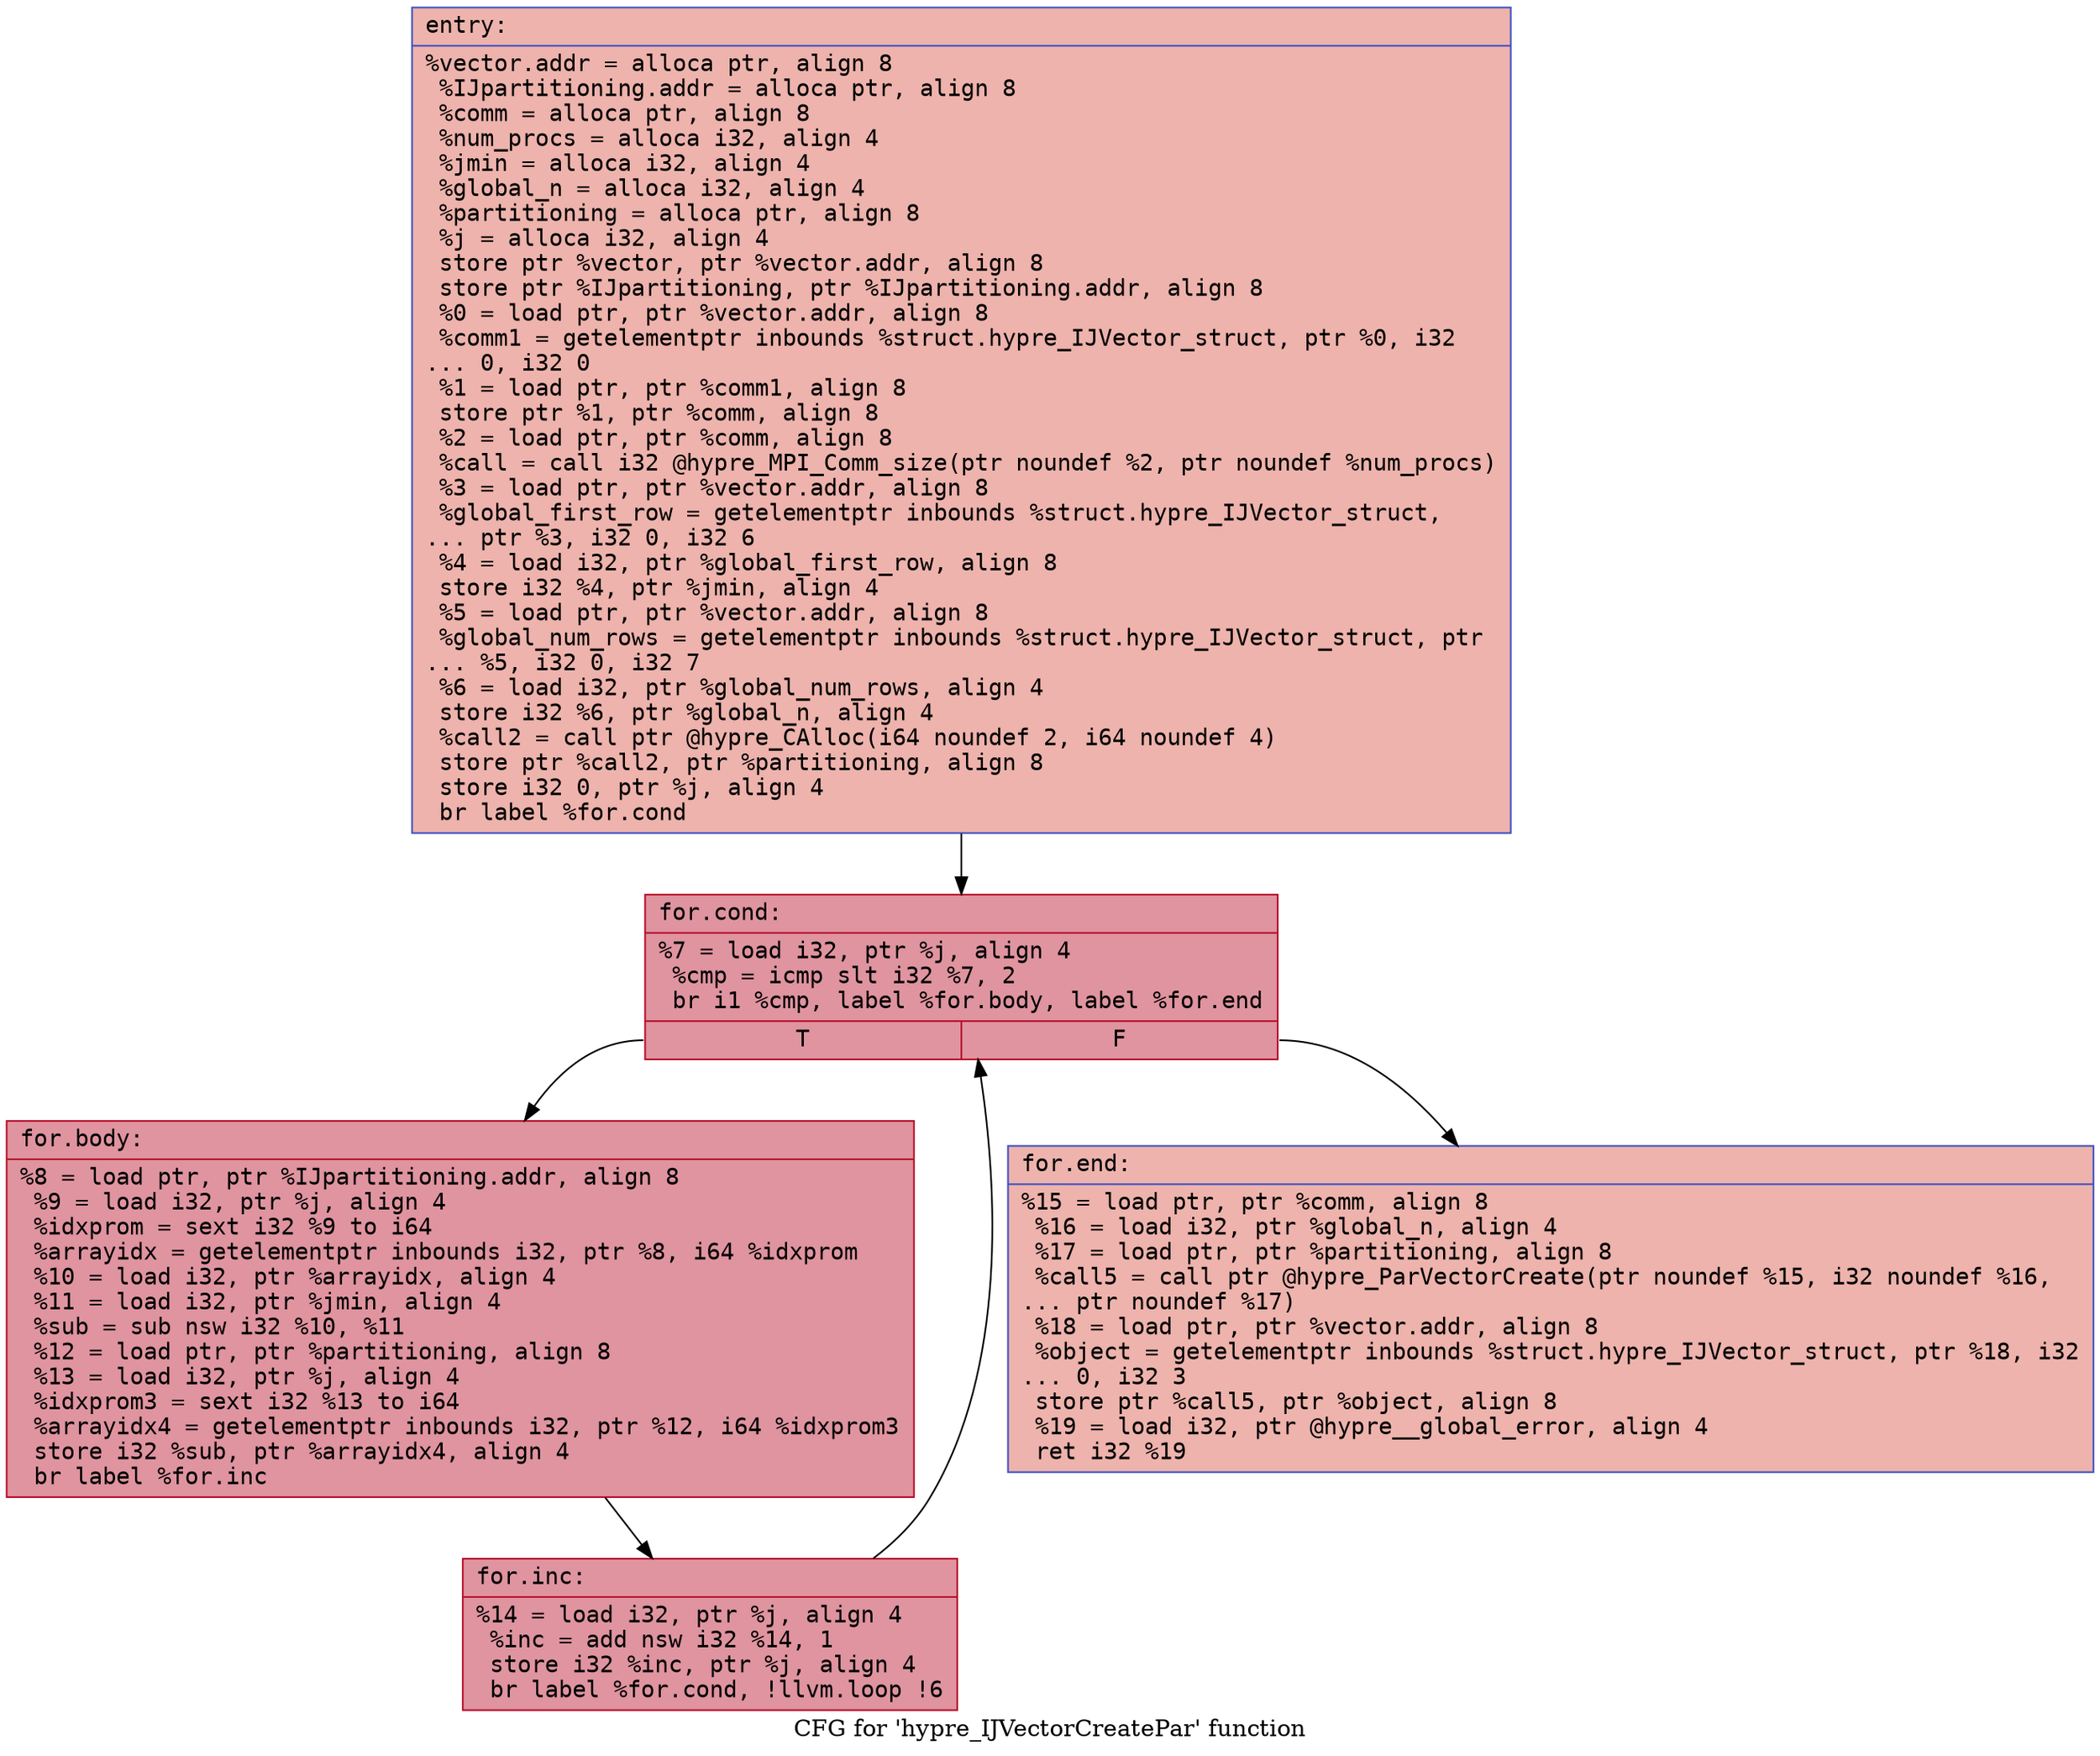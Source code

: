 digraph "CFG for 'hypre_IJVectorCreatePar' function" {
	label="CFG for 'hypre_IJVectorCreatePar' function";

	Node0x563aadd342d0 [shape=record,color="#3d50c3ff", style=filled, fillcolor="#d6524470" fontname="Courier",label="{entry:\l|  %vector.addr = alloca ptr, align 8\l  %IJpartitioning.addr = alloca ptr, align 8\l  %comm = alloca ptr, align 8\l  %num_procs = alloca i32, align 4\l  %jmin = alloca i32, align 4\l  %global_n = alloca i32, align 4\l  %partitioning = alloca ptr, align 8\l  %j = alloca i32, align 4\l  store ptr %vector, ptr %vector.addr, align 8\l  store ptr %IJpartitioning, ptr %IJpartitioning.addr, align 8\l  %0 = load ptr, ptr %vector.addr, align 8\l  %comm1 = getelementptr inbounds %struct.hypre_IJVector_struct, ptr %0, i32\l... 0, i32 0\l  %1 = load ptr, ptr %comm1, align 8\l  store ptr %1, ptr %comm, align 8\l  %2 = load ptr, ptr %comm, align 8\l  %call = call i32 @hypre_MPI_Comm_size(ptr noundef %2, ptr noundef %num_procs)\l  %3 = load ptr, ptr %vector.addr, align 8\l  %global_first_row = getelementptr inbounds %struct.hypre_IJVector_struct,\l... ptr %3, i32 0, i32 6\l  %4 = load i32, ptr %global_first_row, align 8\l  store i32 %4, ptr %jmin, align 4\l  %5 = load ptr, ptr %vector.addr, align 8\l  %global_num_rows = getelementptr inbounds %struct.hypre_IJVector_struct, ptr\l... %5, i32 0, i32 7\l  %6 = load i32, ptr %global_num_rows, align 4\l  store i32 %6, ptr %global_n, align 4\l  %call2 = call ptr @hypre_CAlloc(i64 noundef 2, i64 noundef 4)\l  store ptr %call2, ptr %partitioning, align 8\l  store i32 0, ptr %j, align 4\l  br label %for.cond\l}"];
	Node0x563aadd342d0 -> Node0x563aadd36c50[tooltip="entry -> for.cond\nProbability 100.00%" ];
	Node0x563aadd36c50 [shape=record,color="#b70d28ff", style=filled, fillcolor="#b70d2870" fontname="Courier",label="{for.cond:\l|  %7 = load i32, ptr %j, align 4\l  %cmp = icmp slt i32 %7, 2\l  br i1 %cmp, label %for.body, label %for.end\l|{<s0>T|<s1>F}}"];
	Node0x563aadd36c50:s0 -> Node0x563aadd376c0[tooltip="for.cond -> for.body\nProbability 96.88%" ];
	Node0x563aadd36c50:s1 -> Node0x563aadd37740[tooltip="for.cond -> for.end\nProbability 3.12%" ];
	Node0x563aadd376c0 [shape=record,color="#b70d28ff", style=filled, fillcolor="#b70d2870" fontname="Courier",label="{for.body:\l|  %8 = load ptr, ptr %IJpartitioning.addr, align 8\l  %9 = load i32, ptr %j, align 4\l  %idxprom = sext i32 %9 to i64\l  %arrayidx = getelementptr inbounds i32, ptr %8, i64 %idxprom\l  %10 = load i32, ptr %arrayidx, align 4\l  %11 = load i32, ptr %jmin, align 4\l  %sub = sub nsw i32 %10, %11\l  %12 = load ptr, ptr %partitioning, align 8\l  %13 = load i32, ptr %j, align 4\l  %idxprom3 = sext i32 %13 to i64\l  %arrayidx4 = getelementptr inbounds i32, ptr %12, i64 %idxprom3\l  store i32 %sub, ptr %arrayidx4, align 4\l  br label %for.inc\l}"];
	Node0x563aadd376c0 -> Node0x563aadd38300[tooltip="for.body -> for.inc\nProbability 100.00%" ];
	Node0x563aadd38300 [shape=record,color="#b70d28ff", style=filled, fillcolor="#b70d2870" fontname="Courier",label="{for.inc:\l|  %14 = load i32, ptr %j, align 4\l  %inc = add nsw i32 %14, 1\l  store i32 %inc, ptr %j, align 4\l  br label %for.cond, !llvm.loop !6\l}"];
	Node0x563aadd38300 -> Node0x563aadd36c50[tooltip="for.inc -> for.cond\nProbability 100.00%" ];
	Node0x563aadd37740 [shape=record,color="#3d50c3ff", style=filled, fillcolor="#d6524470" fontname="Courier",label="{for.end:\l|  %15 = load ptr, ptr %comm, align 8\l  %16 = load i32, ptr %global_n, align 4\l  %17 = load ptr, ptr %partitioning, align 8\l  %call5 = call ptr @hypre_ParVectorCreate(ptr noundef %15, i32 noundef %16,\l... ptr noundef %17)\l  %18 = load ptr, ptr %vector.addr, align 8\l  %object = getelementptr inbounds %struct.hypre_IJVector_struct, ptr %18, i32\l... 0, i32 3\l  store ptr %call5, ptr %object, align 8\l  %19 = load i32, ptr @hypre__global_error, align 4\l  ret i32 %19\l}"];
}
